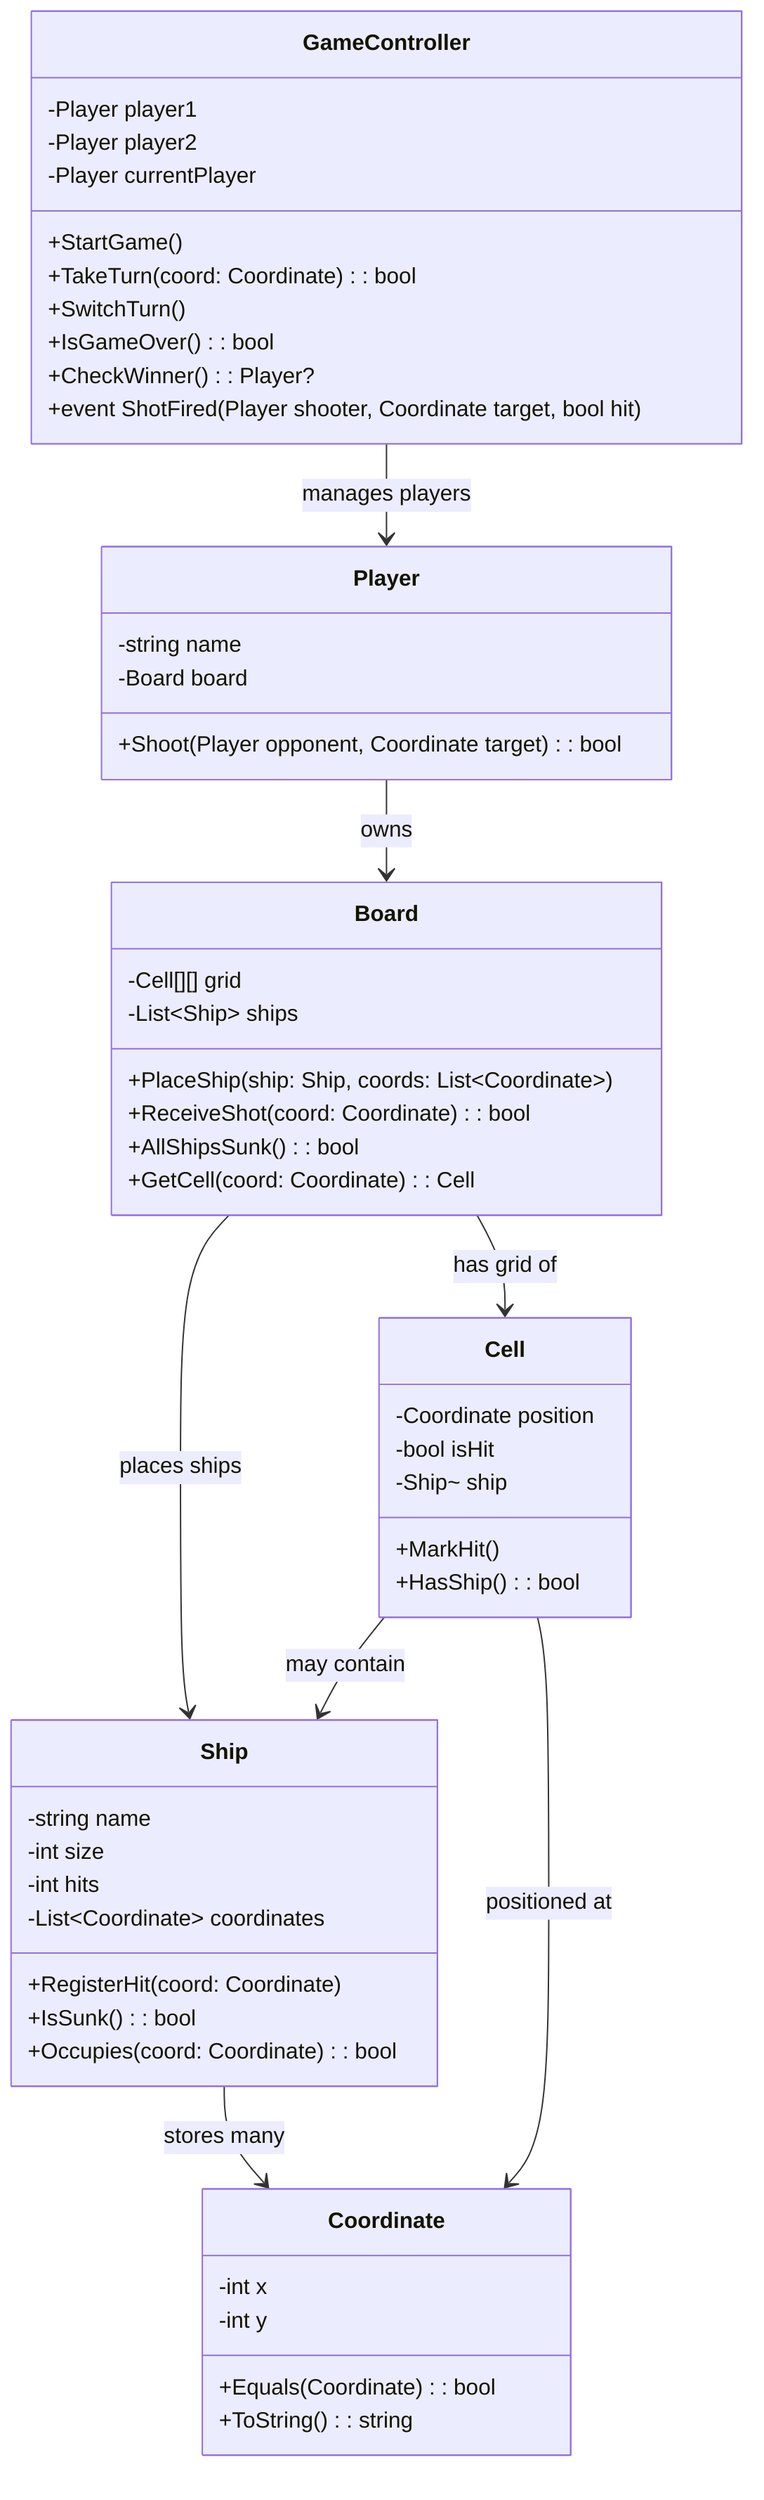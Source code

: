 classDiagram
class GameController {
    -Player player1
    -Player player2
    -Player currentPlayer
    +StartGame()
    +TakeTurn(coord: Coordinate): bool
    +SwitchTurn()
    +IsGameOver(): bool
    +CheckWinner(): Player?
    +event ShotFired(Player shooter, Coordinate target, bool hit)
}
class Board {
    -Cell[][] grid
    -List~Ship~ ships
    +PlaceShip(ship: Ship, coords: List~Coordinate~)
    +ReceiveShot(coord: Coordinate): bool
    +AllShipsSunk(): bool
    +GetCell(coord: Coordinate): Cell
}
class Player {
    -string name
    -Board board
    +Shoot(Player opponent, Coordinate target): bool
}
class Cell {
    -Coordinate position
    -bool isHit
    -Ship~ ship
    +MarkHit()
    +HasShip(): bool
}
class Ship {
    -string name
    -int size
    -int hits
    -List~Coordinate~ coordinates
    +RegisterHit(coord: Coordinate)
    +IsSunk(): bool
    +Occupies(coord: Coordinate): bool
}
class Coordinate {
    -int x
    -int y
    +Equals(Coordinate): bool
    +ToString(): string
}
GameController --> Player : manages players
Player --> Board : owns
Board --> Cell : has grid of
Board --> Ship : places ships
Cell --> Ship : may contain
Ship --> Coordinate : stores many
Cell --> Coordinate : positioned at
%% GameController --> "delegate ShotFired" : fires event
